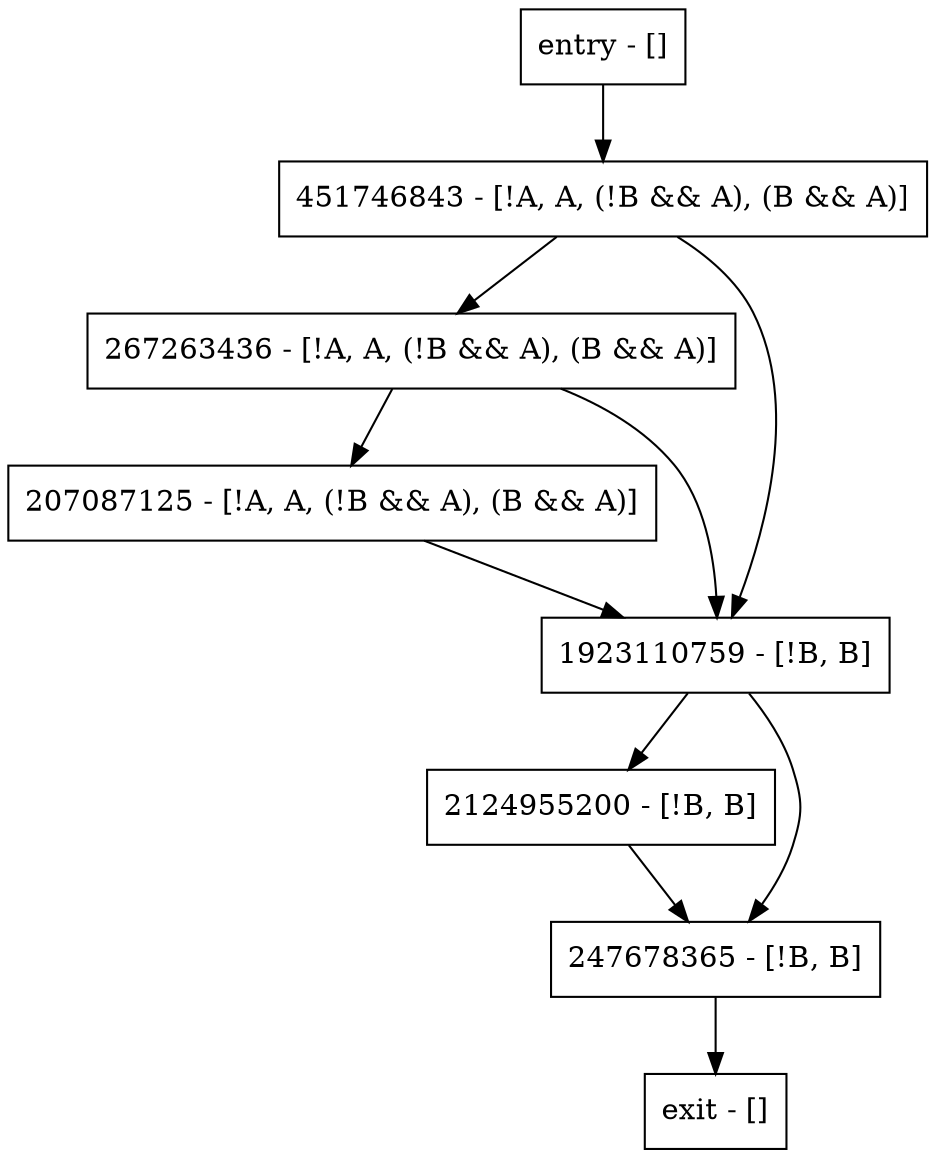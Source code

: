 digraph main {
node [shape=record];
entry [label="entry - []"];
exit [label="exit - []"];
2124955200 [label="2124955200 - [!B, B]"];
451746843 [label="451746843 - [!A, A, (!B && A), (B && A)]"];
247678365 [label="247678365 - [!B, B]"];
207087125 [label="207087125 - [!A, A, (!B && A), (B && A)]"];
267263436 [label="267263436 - [!A, A, (!B && A), (B && A)]"];
1923110759 [label="1923110759 - [!B, B]"];
entry;
exit;
entry -> 451746843;
2124955200 -> 247678365;
451746843 -> 267263436;
451746843 -> 1923110759;
247678365 -> exit;
207087125 -> 1923110759;
267263436 -> 207087125;
267263436 -> 1923110759;
1923110759 -> 2124955200;
1923110759 -> 247678365;
}
